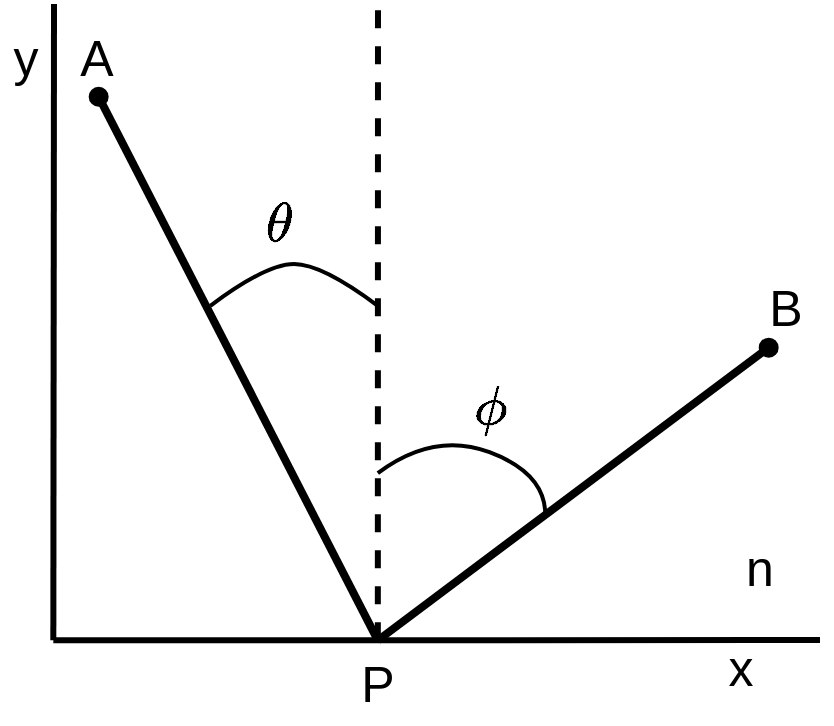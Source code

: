 <mxfile userAgent="Mozilla/5.0 (X11; Linux x86_64) AppleWebKit/537.36 (KHTML, like Gecko) Chrome/70.0.354.77 Safari/537.36" version="9.3.2" editor="www.draw.io" type="device"><diagram id="51a33545-6ef8-d8c9-b602-66b59cea15ba" name="페이지-1"><mxGraphModel dx="998" dy="552" grid="1" gridSize="10" guides="1" tooltips="1" connect="1" arrows="1" fold="1" page="1" pageScale="1" pageWidth="827" pageHeight="1169" background="#ffffff" math="1" shadow="0"><root><mxCell id="0"/><mxCell id="1" parent="0"/><mxCell id="2" value="" style="endArrow=none;html=1;strokeWidth=3;" parent="1" edge="1"><mxGeometry width="50" height="50" relative="1" as="geometry"><mxPoint x="126.667" y="418.182" as="sourcePoint"/><mxPoint x="510" y="418" as="targetPoint"/></mxGeometry></mxCell><mxCell id="3" value="" style="endArrow=none;html=1;strokeWidth=3;" parent="1" edge="1"><mxGeometry width="50" height="50" relative="1" as="geometry"><mxPoint x="126.667" y="418.182" as="sourcePoint"/><mxPoint x="127" y="100" as="targetPoint"/></mxGeometry></mxCell><mxCell id="4" value="x" style="text;html=1;strokeColor=none;fillColor=none;align=center;verticalAlign=middle;whiteSpace=wrap;rounded=0;fontSize=25;" parent="1" vertex="1"><mxGeometry x="447.5" y="410" width="45" height="42" as="geometry"/></mxCell><mxCell id="6" value="&lt;font style=&quot;font-size: 25px&quot;&gt;y&lt;/font&gt;" style="text;html=1;strokeColor=none;fillColor=none;align=center;verticalAlign=middle;whiteSpace=wrap;rounded=0;fontSize=25;" parent="1" vertex="1"><mxGeometry x="100" y="105" width="26" height="42" as="geometry"/></mxCell><mxCell id="7" value="" style="endArrow=oval;html=1;endFill=1;strokeWidth=4;exitX=0.5;exitY=0;" parent="1" source="12" edge="1"><mxGeometry width="50" height="50" relative="1" as="geometry"><mxPoint x="288.917" y="439.091" as="sourcePoint"/><mxPoint x="484.333" y="271.818" as="targetPoint"/></mxGeometry></mxCell><mxCell id="8" value="" style="endArrow=oval;html=1;endFill=1;strokeWidth=4;" parent="1" edge="1"><mxGeometry width="50" height="50" relative="1" as="geometry"><mxPoint x="288.917" y="418.182" as="sourcePoint"/><mxPoint x="149.333" y="146.364" as="targetPoint"/></mxGeometry></mxCell><mxCell id="9" value="" style="endArrow=none;dashed=1;html=1;strokeWidth=3;" parent="1" edge="1"><mxGeometry width="50" height="50" relative="1" as="geometry"><mxPoint x="288.917" y="418.182" as="sourcePoint"/><mxPoint x="289" y="100" as="targetPoint"/></mxGeometry></mxCell><mxCell id="10" value="A" style="text;html=1;strokeColor=none;fillColor=none;align=center;verticalAlign=middle;whiteSpace=wrap;rounded=0;fontSize=25;fontStyle=0" parent="1" vertex="1"><mxGeometry x="126" y="105" width="45" height="42" as="geometry"/></mxCell><mxCell id="11" value="B" style="text;html=1;strokeColor=none;fillColor=none;align=center;verticalAlign=middle;whiteSpace=wrap;rounded=0;fontSize=25;fontStyle=0" parent="1" vertex="1"><mxGeometry x="470" y="230" width="46" height="42" as="geometry"/></mxCell><mxCell id="12" value="P" style="text;html=1;strokeColor=none;fillColor=none;align=center;verticalAlign=middle;whiteSpace=wrap;rounded=0;fontSize=25;fontStyle=0" parent="1" vertex="1"><mxGeometry x="233.083" y="418.182" width="111.667" height="41.818" as="geometry"/></mxCell><mxCell id="16" value="" style="curved=1;endArrow=none;html=1;fontSize=18;endFill=0;strokeWidth=2;" parent="1" edge="1"><mxGeometry width="50" height="50" relative="1" as="geometry"><mxPoint x="205.167" y="250.909" as="sourcePoint"/><mxPoint x="288.917" y="250.909" as="targetPoint"/><Array as="points"><mxPoint x="233.083" y="230.0"/><mxPoint x="261" y="230.0"/></Array></mxGeometry></mxCell><mxCell id="19" value="" style="curved=1;endArrow=none;html=1;fontSize=18;endFill=0;strokeWidth=2;" parent="1" edge="1"><mxGeometry width="50" height="50" relative="1" as="geometry"><mxPoint x="288.917" y="334.545" as="sourcePoint"/><mxPoint x="372.667" y="355.455" as="targetPoint"/><Array as="points"><mxPoint x="316.833" y="313.636"/><mxPoint x="372.667" y="334.545"/></Array></mxGeometry></mxCell><mxCell id="20" value="&lt;p style=&quot;font-size: 27px;&quot;&gt;`theta`&lt;/p&gt;" style="text;html=1;strokeColor=none;fillColor=none;align=center;verticalAlign=middle;whiteSpace=wrap;rounded=0;fontSize=27;fontFamily=symbols;" parent="1" vertex="1"><mxGeometry x="223" y="188" width="33" height="42" as="geometry"/></mxCell><mxCell id="22" value="&lt;p&gt;&lt;font style=&quot;font-size: 27px&quot;&gt;`phi`&lt;/font&gt;&lt;/p&gt;" style="text;html=1;strokeColor=none;fillColor=none;align=center;verticalAlign=middle;whiteSpace=wrap;rounded=0;fontSize=18;fontFamily=symbols;" parent="1" vertex="1"><mxGeometry x="288.75" y="280.182" width="111.667" height="41.818" as="geometry"/></mxCell><mxCell id="23" value="n" style="text;html=1;strokeColor=none;fillColor=none;align=center;verticalAlign=middle;whiteSpace=wrap;rounded=0;fontSize=25;fontStyle=0" vertex="1" parent="1"><mxGeometry x="457" y="360" width="46" height="42" as="geometry"/></mxCell></root></mxGraphModel></diagram><diagram id="6d178d54-e347-e524-baee-9fb7d34ae056" name="페이지-2"><mxGraphModel dx="998" dy="509" grid="1" gridSize="10" guides="1" tooltips="1" connect="1" arrows="1" fold="1" page="1" pageScale="1" pageWidth="827" pageHeight="1169" background="#ffffff" math="1" shadow="0"><root><mxCell id="0"/><mxCell id="1" parent="0"/><mxCell id="2" value="" style="endArrow=none;html=1;strokeWidth=3;" edge="1" parent="1"><mxGeometry width="50" height="50" relative="1" as="geometry"><mxPoint x="126.667" y="418.182" as="sourcePoint"/><mxPoint x="510" y="418" as="targetPoint"/></mxGeometry></mxCell><mxCell id="3" value="" style="endArrow=none;html=1;strokeWidth=3;" edge="1" parent="1"><mxGeometry width="50" height="50" relative="1" as="geometry"><mxPoint x="127" y="590" as="sourcePoint"/><mxPoint x="127" y="100" as="targetPoint"/></mxGeometry></mxCell><mxCell id="4" value="x" style="text;html=1;strokeColor=none;fillColor=none;align=center;verticalAlign=middle;whiteSpace=wrap;rounded=0;fontSize=25;" vertex="1" parent="1"><mxGeometry x="447.5" y="410" width="45" height="42" as="geometry"/></mxCell><mxCell id="5" value="&lt;font style=&quot;font-size: 25px&quot;&gt;y&lt;/font&gt;" style="text;html=1;strokeColor=none;fillColor=none;align=center;verticalAlign=middle;whiteSpace=wrap;rounded=0;fontSize=25;" vertex="1" parent="1"><mxGeometry x="100" y="105" width="26" height="42" as="geometry"/></mxCell><mxCell id="6" value="" style="endArrow=oval;html=1;endFill=1;strokeWidth=4;entryX=0.015;entryY=0.014;entryPerimeter=0;" edge="1" parent="1" target="10"><mxGeometry width="50" height="50" relative="1" as="geometry"><mxPoint x="290" y="418" as="sourcePoint"/><mxPoint x="440" y="530" as="targetPoint"/></mxGeometry></mxCell><mxCell id="7" value="" style="endArrow=oval;html=1;endFill=1;strokeWidth=4;" edge="1" parent="1"><mxGeometry width="50" height="50" relative="1" as="geometry"><mxPoint x="288.917" y="418.182" as="sourcePoint"/><mxPoint x="149.333" y="146.364" as="targetPoint"/></mxGeometry></mxCell><mxCell id="8" value="" style="endArrow=none;dashed=1;html=1;strokeWidth=3;" edge="1" parent="1"><mxGeometry width="50" height="50" relative="1" as="geometry"><mxPoint x="289" y="560" as="sourcePoint"/><mxPoint x="289" y="100" as="targetPoint"/></mxGeometry></mxCell><mxCell id="9" value="A" style="text;html=1;strokeColor=none;fillColor=none;align=center;verticalAlign=middle;whiteSpace=wrap;rounded=0;fontSize=25;fontStyle=0" vertex="1" parent="1"><mxGeometry x="126" y="105" width="45" height="42" as="geometry"/></mxCell><mxCell id="10" value="B" style="text;html=1;strokeColor=none;fillColor=none;align=center;verticalAlign=middle;whiteSpace=wrap;rounded=0;fontSize=25;fontStyle=0" vertex="1" parent="1"><mxGeometry x="424.5" y="530" width="46" height="42" as="geometry"/></mxCell><mxCell id="11" value="P" style="text;html=1;strokeColor=none;fillColor=none;align=center;verticalAlign=middle;whiteSpace=wrap;rounded=0;fontSize=25;fontStyle=0" vertex="1" parent="1"><mxGeometry x="251.5" y="418" width="37" height="42" as="geometry"/></mxCell><mxCell id="12" value="" style="curved=1;endArrow=none;html=1;fontSize=18;endFill=0;strokeWidth=2;" edge="1" parent="1"><mxGeometry width="50" height="50" relative="1" as="geometry"><mxPoint x="205.167" y="250.909" as="sourcePoint"/><mxPoint x="288.917" y="250.909" as="targetPoint"/><Array as="points"><mxPoint x="233.083" y="230.0"/><mxPoint x="261" y="230.0"/></Array></mxGeometry></mxCell><mxCell id="13" value="" style="curved=1;endArrow=none;html=1;fontSize=18;endFill=0;strokeWidth=2;" edge="1" parent="1"><mxGeometry width="50" height="50" relative="1" as="geometry"><mxPoint x="289.917" y="481.045" as="sourcePoint"/><mxPoint x="340" y="460" as="targetPoint"/><Array as="points"><mxPoint x="330" y="490"/></Array></mxGeometry></mxCell><mxCell id="14" value="&lt;p style=&quot;font-size: 27px;&quot;&gt;`theta`&lt;/p&gt;" style="text;html=1;strokeColor=none;fillColor=none;align=center;verticalAlign=middle;whiteSpace=wrap;rounded=0;fontSize=27;fontFamily=symbols;" vertex="1" parent="1"><mxGeometry x="223" y="188" width="33" height="42" as="geometry"/></mxCell><mxCell id="15" value="&lt;p&gt;&lt;font style=&quot;font-size: 27px&quot;&gt;`phi`&lt;/font&gt;&lt;/p&gt;" style="text;html=1;strokeColor=none;fillColor=none;align=center;verticalAlign=middle;whiteSpace=wrap;rounded=0;fontSize=18;fontFamily=symbols;" vertex="1" parent="1"><mxGeometry x="280.25" y="480.182" width="111.667" height="41.818" as="geometry"/></mxCell><mxCell id="16" value="`n_1`" style="text;html=1;strokeColor=none;fillColor=none;align=center;verticalAlign=middle;whiteSpace=wrap;rounded=0;fontSize=25;fontStyle=0" vertex="1" parent="1"><mxGeometry x="410" y="340" width="46" height="42" as="geometry"/></mxCell><mxCell id="17" value="`n_2`" style="text;html=1;strokeColor=none;fillColor=none;align=center;verticalAlign=middle;whiteSpace=wrap;rounded=0;fontSize=25;fontStyle=0" vertex="1" parent="1"><mxGeometry x="420" y="439" width="46" height="42" as="geometry"/></mxCell><mxCell id="18" value="" style="rounded=0;whiteSpace=wrap;html=1;fillColor=#f8cecc;strokeColor=#b85450;opacity=20;" vertex="1" parent="1"><mxGeometry x="126" y="418" width="384" height="172" as="geometry"/></mxCell></root></mxGraphModel></diagram></mxfile>